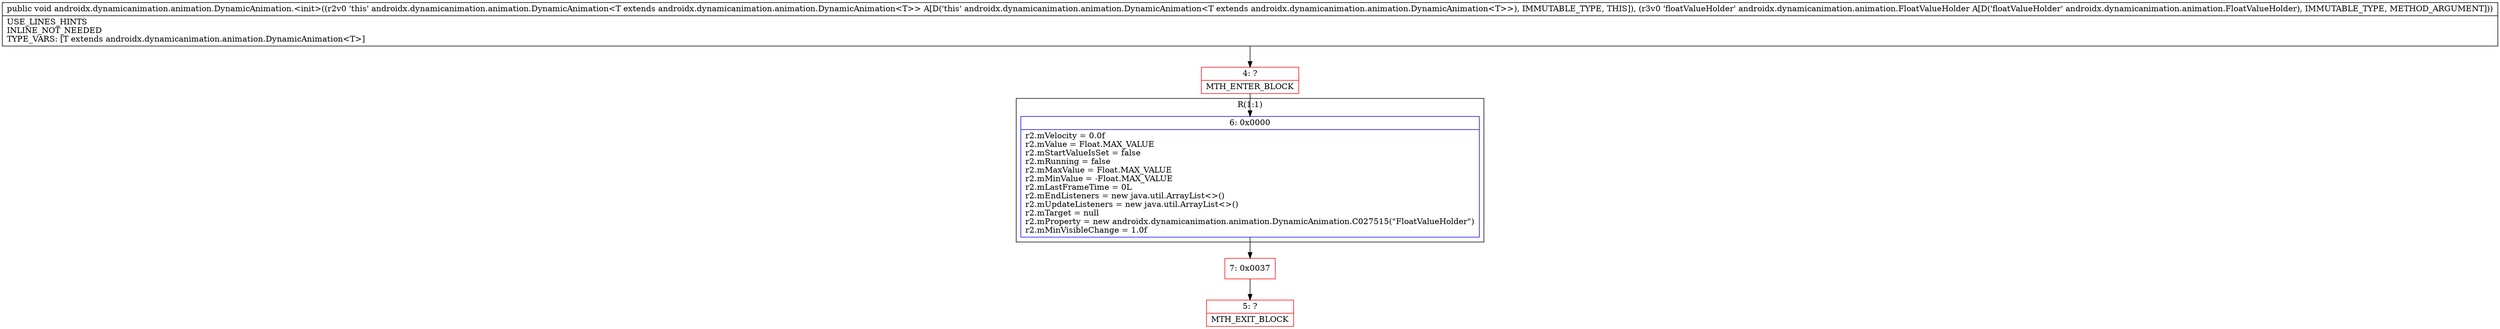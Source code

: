 digraph "CFG forandroidx.dynamicanimation.animation.DynamicAnimation.\<init\>(Landroidx\/dynamicanimation\/animation\/FloatValueHolder;)V" {
subgraph cluster_Region_1639555685 {
label = "R(1:1)";
node [shape=record,color=blue];
Node_6 [shape=record,label="{6\:\ 0x0000|r2.mVelocity = 0.0f\lr2.mValue = Float.MAX_VALUE\lr2.mStartValueIsSet = false\lr2.mRunning = false\lr2.mMaxValue = Float.MAX_VALUE\lr2.mMinValue = \-Float.MAX_VALUE\lr2.mLastFrameTime = 0L\lr2.mEndListeners = new java.util.ArrayList\<\>()\lr2.mUpdateListeners = new java.util.ArrayList\<\>()\lr2.mTarget = null\lr2.mProperty = new androidx.dynamicanimation.animation.DynamicAnimation.C027515(\"FloatValueHolder\")\lr2.mMinVisibleChange = 1.0f\l}"];
}
Node_4 [shape=record,color=red,label="{4\:\ ?|MTH_ENTER_BLOCK\l}"];
Node_7 [shape=record,color=red,label="{7\:\ 0x0037}"];
Node_5 [shape=record,color=red,label="{5\:\ ?|MTH_EXIT_BLOCK\l}"];
MethodNode[shape=record,label="{public void androidx.dynamicanimation.animation.DynamicAnimation.\<init\>((r2v0 'this' androidx.dynamicanimation.animation.DynamicAnimation\<T extends androidx.dynamicanimation.animation.DynamicAnimation\<T\>\> A[D('this' androidx.dynamicanimation.animation.DynamicAnimation\<T extends androidx.dynamicanimation.animation.DynamicAnimation\<T\>\>), IMMUTABLE_TYPE, THIS]), (r3v0 'floatValueHolder' androidx.dynamicanimation.animation.FloatValueHolder A[D('floatValueHolder' androidx.dynamicanimation.animation.FloatValueHolder), IMMUTABLE_TYPE, METHOD_ARGUMENT]))  | USE_LINES_HINTS\lINLINE_NOT_NEEDED\lTYPE_VARS: [T extends androidx.dynamicanimation.animation.DynamicAnimation\<T\>]\l}"];
MethodNode -> Node_4;Node_6 -> Node_7;
Node_4 -> Node_6;
Node_7 -> Node_5;
}

